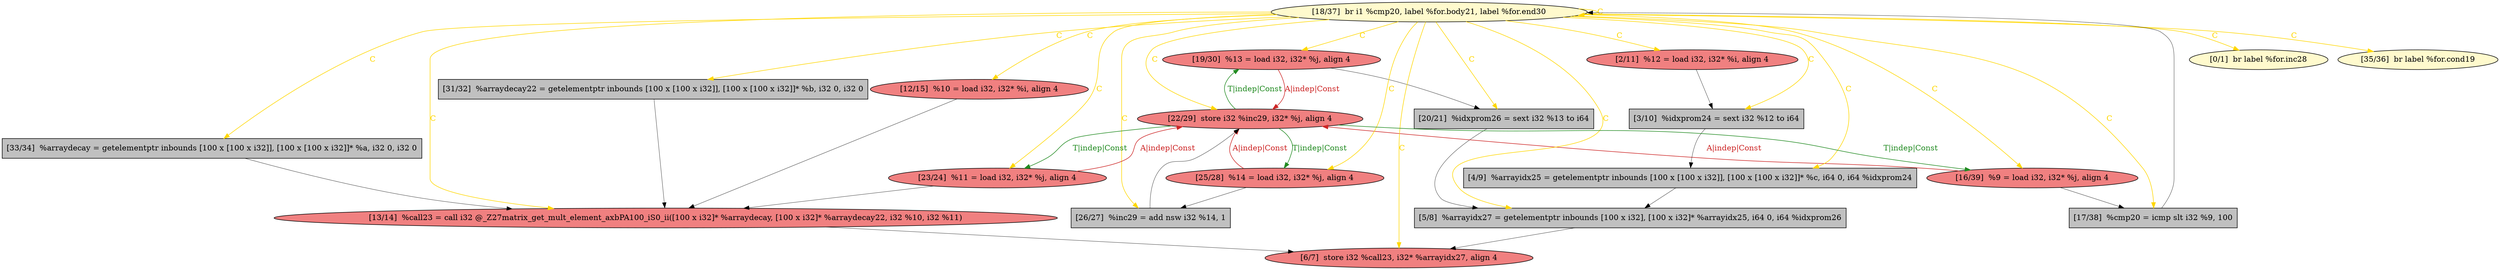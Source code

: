 
digraph G {


node1796 [fillcolor=grey,label="[20/21]  %idxprom26 = sext i32 %13 to i64",shape=rectangle,style=filled ]
node1795 [fillcolor=lightcoral,label="[19/30]  %13 = load i32, i32* %j, align 4",shape=ellipse,style=filled ]
node1794 [fillcolor=lightcoral,label="[13/14]  %call23 = call i32 @_Z27matrix_get_mult_element_axbPA100_iS0_ii([100 x i32]* %arraydecay, [100 x i32]* %arraydecay22, i32 %10, i32 %11)",shape=ellipse,style=filled ]
node1793 [fillcolor=grey,label="[4/9]  %arrayidx25 = getelementptr inbounds [100 x [100 x i32]], [100 x [100 x i32]]* %c, i64 0, i64 %idxprom24",shape=rectangle,style=filled ]
node1782 [fillcolor=lightcoral,label="[16/39]  %9 = load i32, i32* %j, align 4",shape=ellipse,style=filled ]
node1781 [fillcolor=lightcoral,label="[12/15]  %10 = load i32, i32* %i, align 4",shape=ellipse,style=filled ]
node1778 [fillcolor=lightcoral,label="[2/11]  %12 = load i32, i32* %i, align 4",shape=ellipse,style=filled ]
node1780 [fillcolor=grey,label="[3/10]  %idxprom24 = sext i32 %12 to i64",shape=rectangle,style=filled ]
node1777 [fillcolor=lemonchiffon,label="[0/1]  br label %for.inc28",shape=ellipse,style=filled ]
node1789 [fillcolor=grey,label="[33/34]  %arraydecay = getelementptr inbounds [100 x [100 x i32]], [100 x [100 x i32]]* %a, i32 0, i32 0",shape=rectangle,style=filled ]
node1791 [fillcolor=lemonchiffon,label="[18/37]  br i1 %cmp20, label %for.body21, label %for.end30",shape=ellipse,style=filled ]
node1783 [fillcolor=lightcoral,label="[22/29]  store i32 %inc29, i32* %j, align 4",shape=ellipse,style=filled ]
node1779 [fillcolor=grey,label="[5/8]  %arrayidx27 = getelementptr inbounds [100 x i32], [100 x i32]* %arrayidx25, i64 0, i64 %idxprom26",shape=rectangle,style=filled ]
node1784 [fillcolor=lightcoral,label="[6/7]  store i32 %call23, i32* %arrayidx27, align 4",shape=ellipse,style=filled ]
node1785 [fillcolor=lightcoral,label="[25/28]  %14 = load i32, i32* %j, align 4",shape=ellipse,style=filled ]
node1786 [fillcolor=grey,label="[17/38]  %cmp20 = icmp slt i32 %9, 100",shape=rectangle,style=filled ]
node1787 [fillcolor=grey,label="[26/27]  %inc29 = add nsw i32 %14, 1",shape=rectangle,style=filled ]
node1792 [fillcolor=lightcoral,label="[23/24]  %11 = load i32, i32* %j, align 4",shape=ellipse,style=filled ]
node1788 [fillcolor=lemonchiffon,label="[35/36]  br label %for.cond19",shape=ellipse,style=filled ]
node1790 [fillcolor=grey,label="[31/32]  %arraydecay22 = getelementptr inbounds [100 x [100 x i32]], [100 x [100 x i32]]* %b, i32 0, i32 0",shape=rectangle,style=filled ]

node1791->node1794 [style=solid,color=gold,label="C",penwidth=1.0,fontcolor=gold ]
node1791->node1790 [style=solid,color=gold,label="C",penwidth=1.0,fontcolor=gold ]
node1791->node1780 [style=solid,color=gold,label="C",penwidth=1.0,fontcolor=gold ]
node1791->node1782 [style=solid,color=gold,label="C",penwidth=1.0,fontcolor=gold ]
node1791->node1787 [style=solid,color=gold,label="C",penwidth=1.0,fontcolor=gold ]
node1791->node1781 [style=solid,color=gold,label="C",penwidth=1.0,fontcolor=gold ]
node1790->node1794 [style=solid,color=black,label="",penwidth=0.5,fontcolor=black ]
node1787->node1783 [style=solid,color=black,label="",penwidth=0.5,fontcolor=black ]
node1783->node1782 [style=solid,color=forestgreen,label="T|indep|Const",penwidth=1.0,fontcolor=forestgreen ]
node1782->node1783 [style=solid,color=firebrick3,label="A|indep|Const",penwidth=1.0,fontcolor=firebrick3 ]
node1791->node1778 [style=solid,color=gold,label="C",penwidth=1.0,fontcolor=gold ]
node1783->node1785 [style=solid,color=forestgreen,label="T|indep|Const",penwidth=1.0,fontcolor=forestgreen ]
node1795->node1796 [style=solid,color=black,label="",penwidth=0.5,fontcolor=black ]
node1791->node1789 [style=solid,color=gold,label="C",penwidth=1.0,fontcolor=gold ]
node1789->node1794 [style=solid,color=black,label="",penwidth=0.5,fontcolor=black ]
node1778->node1780 [style=solid,color=black,label="",penwidth=0.5,fontcolor=black ]
node1791->node1779 [style=solid,color=gold,label="C",penwidth=1.0,fontcolor=gold ]
node1781->node1794 [style=solid,color=black,label="",penwidth=0.5,fontcolor=black ]
node1791->node1784 [style=solid,color=gold,label="C",penwidth=1.0,fontcolor=gold ]
node1783->node1792 [style=solid,color=forestgreen,label="T|indep|Const",penwidth=1.0,fontcolor=forestgreen ]
node1782->node1786 [style=solid,color=black,label="",penwidth=0.5,fontcolor=black ]
node1779->node1784 [style=solid,color=black,label="",penwidth=0.5,fontcolor=black ]
node1791->node1785 [style=solid,color=gold,label="C",penwidth=1.0,fontcolor=gold ]
node1785->node1783 [style=solid,color=firebrick3,label="A|indep|Const",penwidth=1.0,fontcolor=firebrick3 ]
node1791->node1796 [style=solid,color=gold,label="C",penwidth=1.0,fontcolor=gold ]
node1791->node1793 [style=solid,color=gold,label="C",penwidth=1.0,fontcolor=gold ]
node1793->node1779 [style=solid,color=black,label="",penwidth=0.5,fontcolor=black ]
node1792->node1783 [style=solid,color=firebrick3,label="A|indep|Const",penwidth=1.0,fontcolor=firebrick3 ]
node1791->node1788 [style=solid,color=gold,label="C",penwidth=1.0,fontcolor=gold ]
node1794->node1784 [style=solid,color=black,label="",penwidth=0.5,fontcolor=black ]
node1791->node1795 [style=solid,color=gold,label="C",penwidth=1.0,fontcolor=gold ]
node1791->node1792 [style=solid,color=gold,label="C",penwidth=1.0,fontcolor=gold ]
node1785->node1787 [style=solid,color=black,label="",penwidth=0.5,fontcolor=black ]
node1786->node1791 [style=solid,color=black,label="",penwidth=0.5,fontcolor=black ]
node1796->node1779 [style=solid,color=black,label="",penwidth=0.5,fontcolor=black ]
node1780->node1793 [style=solid,color=black,label="",penwidth=0.5,fontcolor=black ]
node1791->node1783 [style=solid,color=gold,label="C",penwidth=1.0,fontcolor=gold ]
node1783->node1795 [style=solid,color=forestgreen,label="T|indep|Const",penwidth=1.0,fontcolor=forestgreen ]
node1792->node1794 [style=solid,color=black,label="",penwidth=0.5,fontcolor=black ]
node1795->node1783 [style=solid,color=firebrick3,label="A|indep|Const",penwidth=1.0,fontcolor=firebrick3 ]
node1791->node1791 [style=solid,color=gold,label="C",penwidth=1.0,fontcolor=gold ]
node1791->node1786 [style=solid,color=gold,label="C",penwidth=1.0,fontcolor=gold ]
node1791->node1777 [style=solid,color=gold,label="C",penwidth=1.0,fontcolor=gold ]


}
